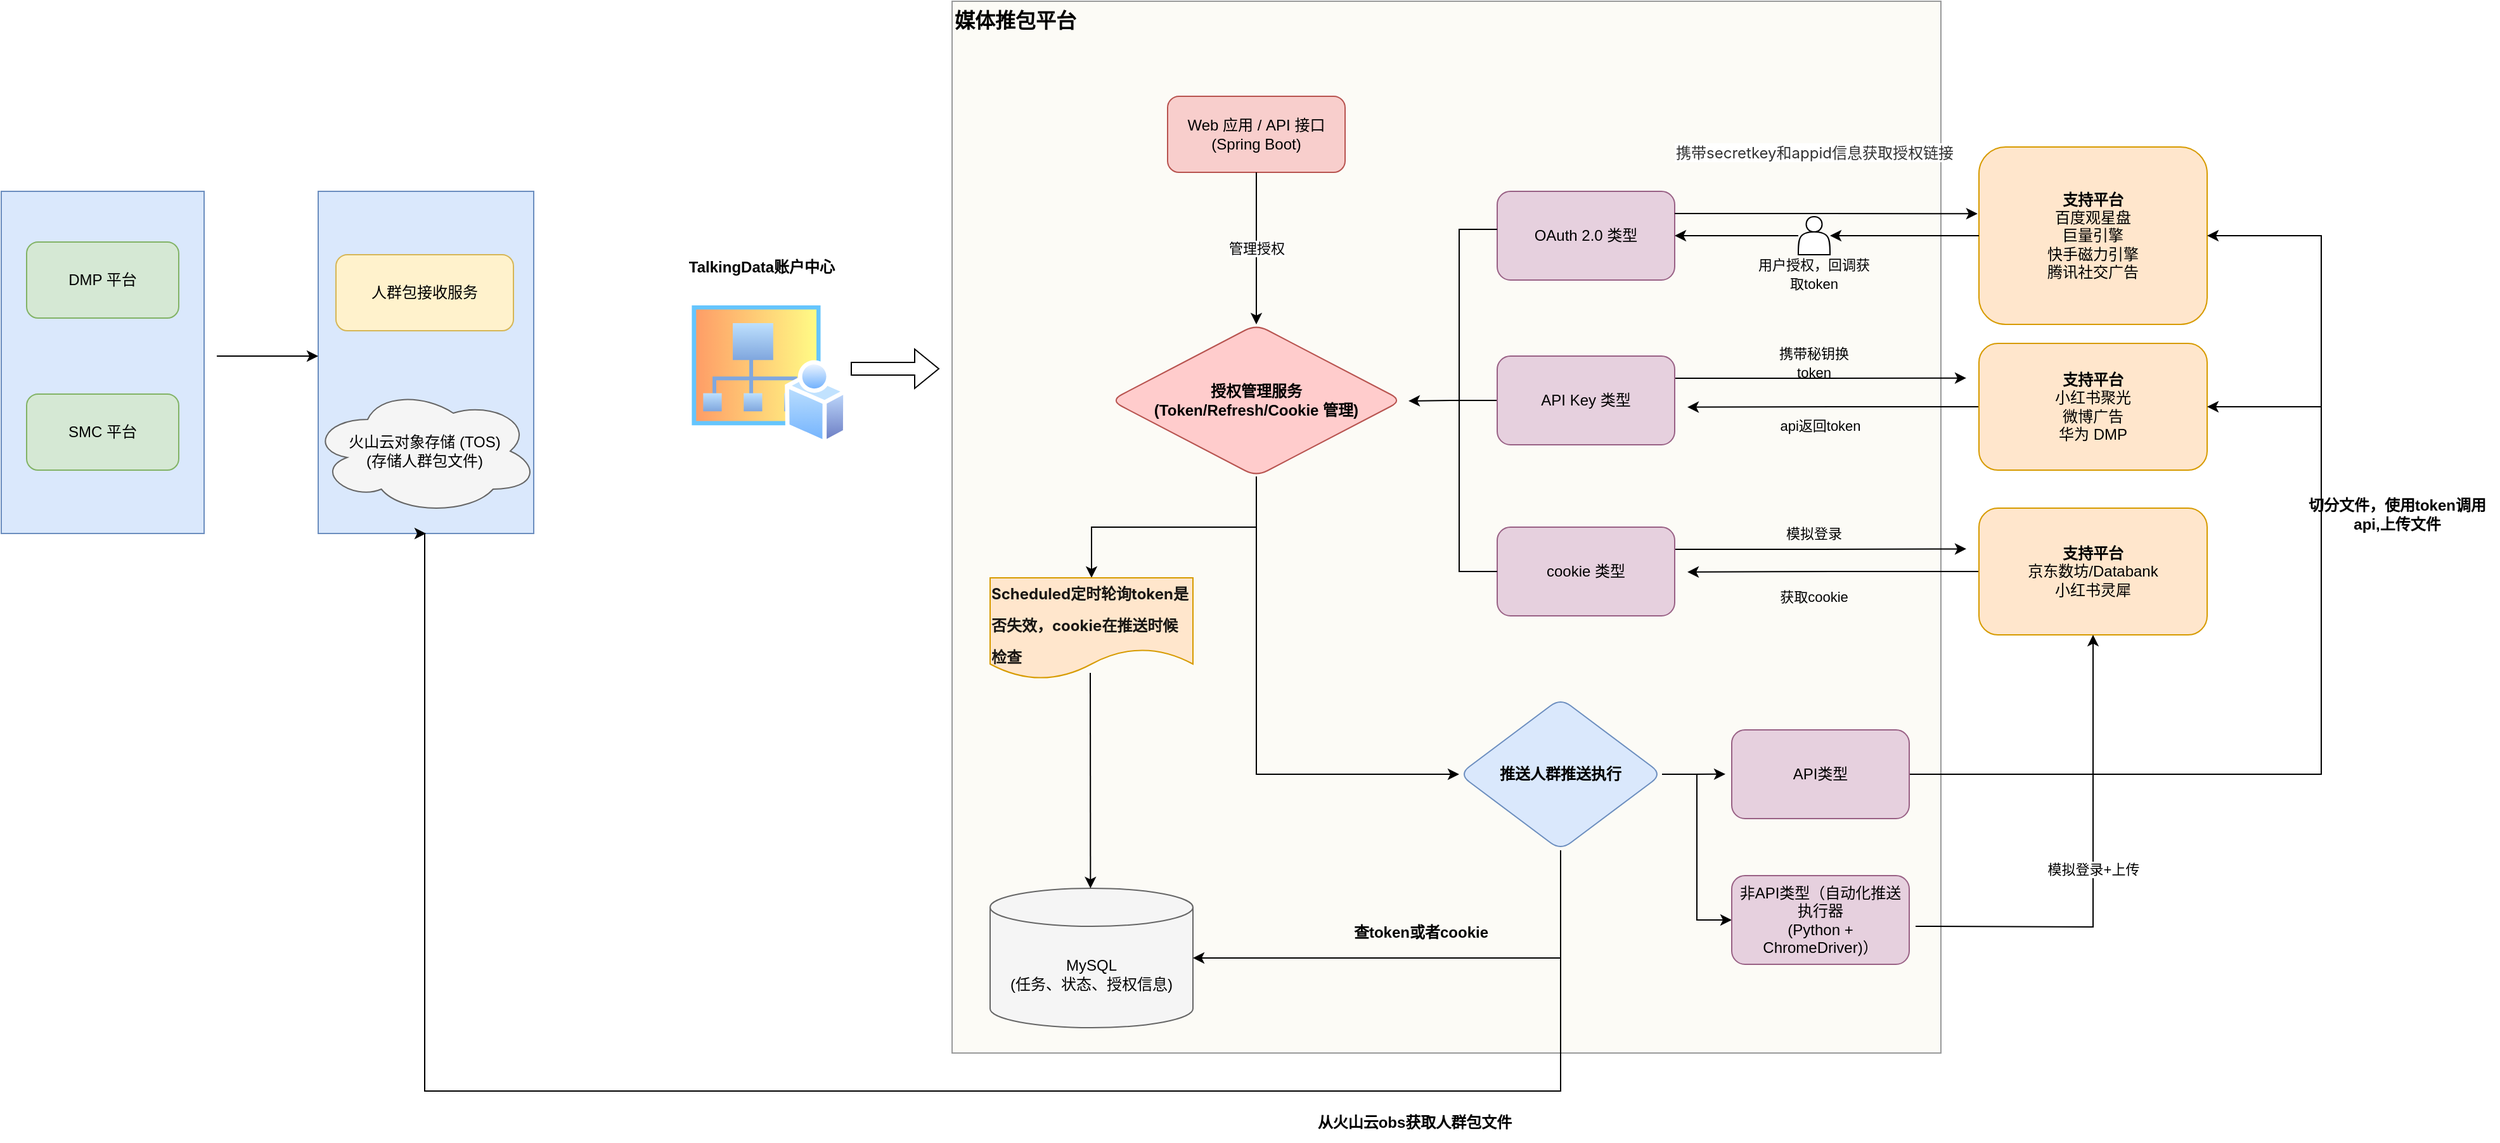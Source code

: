 <mxfile version="27.2.0">
  <diagram name="Media Push Platform Architecture" id="S9Ucao7WEjvw5nLi_nJ7">
    <mxGraphModel dx="2271" dy="1060" grid="1" gridSize="10" guides="1" tooltips="1" connect="1" arrows="1" fold="1" page="1" pageScale="1" pageWidth="827" pageHeight="1169" math="0" shadow="0">
      <root>
        <mxCell id="0" />
        <mxCell id="1" parent="0" />
        <mxCell id="JE-I6MDOpZwc3gtiOpwK-109" value="" style="rounded=0;whiteSpace=wrap;html=1;fillColor=#f9f7ed;strokeColor=#36393d;opacity=50;" parent="1" vertex="1">
          <mxGeometry x="930" y="110" width="780" height="830" as="geometry" />
        </mxCell>
        <mxCell id="JE-I6MDOpZwc3gtiOpwK-65" value="" style="rounded=0;whiteSpace=wrap;html=1;fillColor=#dae8fc;strokeColor=#6c8ebf;" parent="1" vertex="1">
          <mxGeometry x="430" y="260" width="170" height="270" as="geometry" />
        </mxCell>
        <mxCell id="JE-I6MDOpZwc3gtiOpwK-64" value="" style="rounded=0;whiteSpace=wrap;html=1;fillColor=#dae8fc;strokeColor=#6c8ebf;" parent="1" vertex="1">
          <mxGeometry x="180" y="260" width="160" height="270" as="geometry" />
        </mxCell>
        <mxCell id="JE-I6MDOpZwc3gtiOpwK-36" value="DMP 平台" style="rounded=1;whiteSpace=wrap;html=1;fillColor=#d5e8d4;strokeColor=#82b366;" parent="1" vertex="1">
          <mxGeometry x="200" y="300" width="120" height="60" as="geometry" />
        </mxCell>
        <mxCell id="JE-I6MDOpZwc3gtiOpwK-37" value="SMC 平台" style="rounded=1;whiteSpace=wrap;html=1;fillColor=#d5e8d4;strokeColor=#82b366;" parent="1" vertex="1">
          <mxGeometry x="200" y="420" width="120" height="60" as="geometry" />
        </mxCell>
        <mxCell id="JE-I6MDOpZwc3gtiOpwK-38" value="人群包接收服务" style="rounded=1;whiteSpace=wrap;html=1;fillColor=#fff2cc;strokeColor=#d6b656;" parent="1" vertex="1">
          <mxGeometry x="444" y="310" width="140" height="60" as="geometry" />
        </mxCell>
        <mxCell id="JE-I6MDOpZwc3gtiOpwK-39" value="火山云对象存储 (TOS)&lt;br&gt;(存储人群包文件)" style="shape=cloud;whiteSpace=wrap;html=1;fillColor=#f5f5f5;strokeColor=#666666;" parent="1" vertex="1">
          <mxGeometry x="424" y="415" width="180" height="100" as="geometry" />
        </mxCell>
        <mxCell id="JE-I6MDOpZwc3gtiOpwK-40" value="MySQL&lt;br&gt;(任务、状态、授权信息)" style="shape=cylinder3;whiteSpace=wrap;html=1;boundedLbl=1;backgroundOutline=1;size=15;fillColor=#f5f5f5;strokeColor=#666666;" parent="1" vertex="1">
          <mxGeometry x="960" y="810" width="160" height="110" as="geometry" />
        </mxCell>
        <mxCell id="JE-I6MDOpZwc3gtiOpwK-41" value="Web 应用 / API 接口&lt;br&gt;(Spring Boot)" style="rounded=1;whiteSpace=wrap;html=1;fillColor=#f8cecc;strokeColor=#b85450;" parent="1" vertex="1">
          <mxGeometry x="1100" y="185" width="140" height="60" as="geometry" />
        </mxCell>
        <mxCell id="JE-I6MDOpZwc3gtiOpwK-93" style="edgeStyle=orthogonalEdgeStyle;rounded=0;orthogonalLoop=1;jettySize=auto;html=1;exitX=0.5;exitY=1;exitDx=0;exitDy=0;" parent="1" source="JE-I6MDOpZwc3gtiOpwK-42" target="JE-I6MDOpZwc3gtiOpwK-92" edge="1">
          <mxGeometry relative="1" as="geometry" />
        </mxCell>
        <mxCell id="JE-I6MDOpZwc3gtiOpwK-95" style="edgeStyle=orthogonalEdgeStyle;rounded=0;orthogonalLoop=1;jettySize=auto;html=1;exitX=0.5;exitY=1;exitDx=0;exitDy=0;entryX=0;entryY=0.5;entryDx=0;entryDy=0;" parent="1" source="JE-I6MDOpZwc3gtiOpwK-42" target="JE-I6MDOpZwc3gtiOpwK-43" edge="1">
          <mxGeometry relative="1" as="geometry" />
        </mxCell>
        <mxCell id="JE-I6MDOpZwc3gtiOpwK-42" value="授权管理服务&lt;br&gt;(Token/Refresh/Cookie 管理)" style="rhombus;whiteSpace=wrap;html=1;rounded=1;fillColor=#ffcccc;strokeColor=#b85450;fontStyle=1" parent="1" vertex="1">
          <mxGeometry x="1055" y="365" width="230" height="120" as="geometry" />
        </mxCell>
        <mxCell id="JE-I6MDOpZwc3gtiOpwK-98" style="edgeStyle=orthogonalEdgeStyle;rounded=0;orthogonalLoop=1;jettySize=auto;html=1;exitX=0.5;exitY=1;exitDx=0;exitDy=0;entryX=0.5;entryY=1;entryDx=0;entryDy=0;" parent="1" source="JE-I6MDOpZwc3gtiOpwK-43" target="JE-I6MDOpZwc3gtiOpwK-65" edge="1">
          <mxGeometry relative="1" as="geometry">
            <Array as="points">
              <mxPoint x="1410" y="970" />
              <mxPoint x="514" y="970" />
              <mxPoint x="514" y="530" />
            </Array>
          </mxGeometry>
        </mxCell>
        <mxCell id="JE-I6MDOpZwc3gtiOpwK-103" style="edgeStyle=orthogonalEdgeStyle;rounded=0;orthogonalLoop=1;jettySize=auto;html=1;exitX=1;exitY=0.5;exitDx=0;exitDy=0;" parent="1" source="JE-I6MDOpZwc3gtiOpwK-43" edge="1">
          <mxGeometry relative="1" as="geometry">
            <mxPoint x="1540" y="719.909" as="targetPoint" />
          </mxGeometry>
        </mxCell>
        <mxCell id="JE-I6MDOpZwc3gtiOpwK-104" style="edgeStyle=orthogonalEdgeStyle;rounded=0;orthogonalLoop=1;jettySize=auto;html=1;exitX=1;exitY=0.5;exitDx=0;exitDy=0;entryX=0;entryY=0.5;entryDx=0;entryDy=0;" parent="1" source="JE-I6MDOpZwc3gtiOpwK-43" target="JE-I6MDOpZwc3gtiOpwK-102" edge="1">
          <mxGeometry relative="1" as="geometry" />
        </mxCell>
        <mxCell id="JE-I6MDOpZwc3gtiOpwK-43" value="推送人群推送执行" style="rhombus;whiteSpace=wrap;html=1;rounded=1;fillColor=#dae8fc;strokeColor=#6c8ebf;fontStyle=1" parent="1" vertex="1">
          <mxGeometry x="1330" y="660" width="160" height="120" as="geometry" />
        </mxCell>
        <mxCell id="JE-I6MDOpZwc3gtiOpwK-44" value="OAuth 2.0 类型" style="rounded=1;whiteSpace=wrap;html=1;fillColor=#e6d0de;strokeColor=#996185;" parent="1" vertex="1">
          <mxGeometry x="1360" y="260" width="140" height="70" as="geometry" />
        </mxCell>
        <mxCell id="JE-I6MDOpZwc3gtiOpwK-76" style="edgeStyle=orthogonalEdgeStyle;rounded=0;orthogonalLoop=1;jettySize=auto;html=1;exitX=0;exitY=0.5;exitDx=0;exitDy=0;entryX=1;entryY=0.5;entryDx=0;entryDy=0;" parent="1" source="vaptz6JtjiWdpmpJzr-P-2" target="JE-I6MDOpZwc3gtiOpwK-44" edge="1">
          <mxGeometry relative="1" as="geometry" />
        </mxCell>
        <mxCell id="JE-I6MDOpZwc3gtiOpwK-45" value="&lt;b&gt;支持平台&lt;/b&gt;&lt;br&gt;百度观星盘&lt;br&gt;巨量引擎&lt;br&gt;快手磁力引擎&lt;br&gt;腾讯社交广告" style="rounded=1;whiteSpace=wrap;html=1;align=center;verticalAlign=middle;fillColor=#ffe6cc;strokeColor=#d79b00;" parent="1" vertex="1">
          <mxGeometry x="1740" y="225" width="180" height="140" as="geometry" />
        </mxCell>
        <mxCell id="JE-I6MDOpZwc3gtiOpwK-79" style="edgeStyle=orthogonalEdgeStyle;rounded=0;orthogonalLoop=1;jettySize=auto;html=1;exitX=1;exitY=0.25;exitDx=0;exitDy=0;" parent="1" source="JE-I6MDOpZwc3gtiOpwK-46" edge="1">
          <mxGeometry relative="1" as="geometry">
            <mxPoint x="1730" y="407.353" as="targetPoint" />
          </mxGeometry>
        </mxCell>
        <mxCell id="JE-I6MDOpZwc3gtiOpwK-89" style="edgeStyle=orthogonalEdgeStyle;rounded=0;orthogonalLoop=1;jettySize=auto;html=1;exitX=0;exitY=0.5;exitDx=0;exitDy=0;" parent="1" source="JE-I6MDOpZwc3gtiOpwK-46" edge="1">
          <mxGeometry relative="1" as="geometry">
            <mxPoint x="1290" y="425.429" as="targetPoint" />
          </mxGeometry>
        </mxCell>
        <mxCell id="JE-I6MDOpZwc3gtiOpwK-46" value="API Key 类型" style="rounded=1;whiteSpace=wrap;html=1;fillColor=#e6d0de;strokeColor=#996185;" parent="1" vertex="1">
          <mxGeometry x="1360" y="390" width="140" height="70" as="geometry" />
        </mxCell>
        <mxCell id="JE-I6MDOpZwc3gtiOpwK-81" style="edgeStyle=orthogonalEdgeStyle;rounded=0;orthogonalLoop=1;jettySize=auto;html=1;exitX=0;exitY=0.5;exitDx=0;exitDy=0;" parent="1" source="JE-I6MDOpZwc3gtiOpwK-47" edge="1">
          <mxGeometry relative="1" as="geometry">
            <mxPoint x="1510" y="430.294" as="targetPoint" />
          </mxGeometry>
        </mxCell>
        <mxCell id="JE-I6MDOpZwc3gtiOpwK-47" value="&lt;b&gt;支持平台&lt;/b&gt;&lt;br&gt;小红书聚光&lt;br&gt;微博广告&lt;br&gt;华为 DMP" style="rounded=1;whiteSpace=wrap;html=1;align=center;verticalAlign=middle;fillColor=#ffe6cc;strokeColor=#d79b00;" parent="1" vertex="1">
          <mxGeometry x="1740" y="380" width="180" height="100" as="geometry" />
        </mxCell>
        <mxCell id="JE-I6MDOpZwc3gtiOpwK-85" style="edgeStyle=orthogonalEdgeStyle;rounded=0;orthogonalLoop=1;jettySize=auto;html=1;exitX=0;exitY=0.5;exitDx=0;exitDy=0;" parent="1" source="JE-I6MDOpZwc3gtiOpwK-49" edge="1">
          <mxGeometry relative="1" as="geometry">
            <mxPoint x="1510" y="560.435" as="targetPoint" />
          </mxGeometry>
        </mxCell>
        <mxCell id="JE-I6MDOpZwc3gtiOpwK-49" value="&lt;b&gt;支持平台&lt;/b&gt;&lt;br&gt;京东数坊/Databank&lt;br&gt;小红书灵犀" style="rounded=1;whiteSpace=wrap;html=1;align=center;verticalAlign=middle;fillColor=#ffe6cc;strokeColor=#d79b00;" parent="1" vertex="1">
          <mxGeometry x="1740" y="510" width="180" height="100" as="geometry" />
        </mxCell>
        <mxCell id="JE-I6MDOpZwc3gtiOpwK-54" value="管理授权" style="edgeStyle=orthogonalEdgeStyle;rounded=0;orthogonalLoop=1;jettySize=auto;html=1;" parent="1" source="JE-I6MDOpZwc3gtiOpwK-41" target="JE-I6MDOpZwc3gtiOpwK-42" edge="1">
          <mxGeometry relative="1" as="geometry" />
        </mxCell>
        <mxCell id="JE-I6MDOpZwc3gtiOpwK-63" value="模拟登录+上传" style="edgeStyle=orthogonalEdgeStyle;rounded=0;orthogonalLoop=1;jettySize=auto;html=1;" parent="1" target="JE-I6MDOpZwc3gtiOpwK-49" edge="1">
          <mxGeometry relative="1" as="geometry">
            <mxPoint x="1690" y="840" as="sourcePoint" />
          </mxGeometry>
        </mxCell>
        <mxCell id="JE-I6MDOpZwc3gtiOpwK-68" value="" style="endArrow=classic;html=1;rounded=0;" parent="1" edge="1">
          <mxGeometry width="50" height="50" relative="1" as="geometry">
            <mxPoint x="350" y="390" as="sourcePoint" />
            <mxPoint x="430" y="390" as="targetPoint" />
          </mxGeometry>
        </mxCell>
        <mxCell id="JE-I6MDOpZwc3gtiOpwK-71" value="" style="image;aspect=fixed;perimeter=ellipsePerimeter;html=1;align=center;shadow=0;dashed=0;spacingTop=3;image=img/lib/active_directory/my_sites.svg;opacity=60;" parent="1" vertex="1">
          <mxGeometry x="720" y="345" width="127.78" height="115" as="geometry" />
        </mxCell>
        <mxCell id="JE-I6MDOpZwc3gtiOpwK-72" value="&lt;b&gt;TalkingData账户中心&lt;/b&gt;" style="text;html=1;align=center;verticalAlign=middle;whiteSpace=wrap;rounded=0;" parent="1" vertex="1">
          <mxGeometry x="720" y="305" width="120" height="30" as="geometry" />
        </mxCell>
        <mxCell id="JE-I6MDOpZwc3gtiOpwK-83" style="edgeStyle=orthogonalEdgeStyle;rounded=0;orthogonalLoop=1;jettySize=auto;html=1;exitX=1;exitY=0.25;exitDx=0;exitDy=0;" parent="1" source="JE-I6MDOpZwc3gtiOpwK-73" edge="1">
          <mxGeometry relative="1" as="geometry">
            <mxPoint x="1730" y="542.174" as="targetPoint" />
          </mxGeometry>
        </mxCell>
        <mxCell id="JE-I6MDOpZwc3gtiOpwK-73" value="cookie 类型" style="rounded=1;whiteSpace=wrap;html=1;fillColor=#e6d0de;strokeColor=#996185;" parent="1" vertex="1">
          <mxGeometry x="1360" y="525" width="140" height="70" as="geometry" />
        </mxCell>
        <mxCell id="JE-I6MDOpZwc3gtiOpwK-74" style="edgeStyle=orthogonalEdgeStyle;rounded=0;orthogonalLoop=1;jettySize=auto;html=1;exitX=1;exitY=0.25;exitDx=0;exitDy=0;entryX=-0.006;entryY=0.376;entryDx=0;entryDy=0;entryPerimeter=0;" parent="1" source="JE-I6MDOpZwc3gtiOpwK-44" target="JE-I6MDOpZwc3gtiOpwK-45" edge="1">
          <mxGeometry relative="1" as="geometry" />
        </mxCell>
        <mxCell id="JE-I6MDOpZwc3gtiOpwK-75" value="&lt;span style=&quot;box-sizing: border-box; padding: 0px 1px; color: rgb(51, 51, 51); font-family: -apple-system, &amp;quot;system-ui&amp;quot;, &amp;quot;Segoe UI&amp;quot;, Roboto, &amp;quot;Helvetica Neue&amp;quot;, Arial, &amp;quot;Noto Sans&amp;quot;, sans-serif, &amp;quot;Apple Color Emoji&amp;quot;, &amp;quot;Segoe UI Emoji&amp;quot;, &amp;quot;Segoe UI Symbol&amp;quot;, &amp;quot;Noto Color Emoji&amp;quot;; text-align: start; text-wrap-mode: wrap; background-color: rgb(255, 255, 255);&quot;&gt;&lt;font&gt;携带secretkey和appid信息获取授权链接&lt;/font&gt;&lt;/span&gt;" style="text;html=1;align=center;verticalAlign=middle;resizable=0;points=[];autosize=1;strokeColor=none;fillColor=none;" parent="1" vertex="1">
          <mxGeometry x="1490" y="215" width="240" height="30" as="geometry" />
        </mxCell>
        <mxCell id="JE-I6MDOpZwc3gtiOpwK-77" value="&lt;font style=&quot;font-size: 11px;&quot;&gt;用户授权，回调获取token&lt;/font&gt;" style="text;html=1;align=center;verticalAlign=middle;whiteSpace=wrap;rounded=0;" parent="1" vertex="1">
          <mxGeometry x="1560" y="310" width="100" height="30" as="geometry" />
        </mxCell>
        <mxCell id="JE-I6MDOpZwc3gtiOpwK-80" value="&lt;font style=&quot;font-size: 11px;&quot;&gt;携带秘钥换token&lt;/font&gt;" style="text;html=1;align=center;verticalAlign=middle;whiteSpace=wrap;rounded=0;" parent="1" vertex="1">
          <mxGeometry x="1580" y="380" width="60" height="30" as="geometry" />
        </mxCell>
        <mxCell id="JE-I6MDOpZwc3gtiOpwK-82" value="&lt;font style=&quot;font-size: 11px;&quot;&gt;api返回token&lt;/font&gt;" style="text;html=1;align=center;verticalAlign=middle;whiteSpace=wrap;rounded=0;" parent="1" vertex="1">
          <mxGeometry x="1575" y="430" width="80" height="30" as="geometry" />
        </mxCell>
        <mxCell id="JE-I6MDOpZwc3gtiOpwK-84" value="&lt;font style=&quot;font-size: 11px;&quot;&gt;模拟登录&lt;/font&gt;" style="text;html=1;align=center;verticalAlign=middle;whiteSpace=wrap;rounded=0;" parent="1" vertex="1">
          <mxGeometry x="1580" y="515" width="60" height="30" as="geometry" />
        </mxCell>
        <mxCell id="JE-I6MDOpZwc3gtiOpwK-86" value="&lt;font style=&quot;font-size: 11px;&quot;&gt;获取cookie&lt;/font&gt;" style="text;html=1;align=center;verticalAlign=middle;whiteSpace=wrap;rounded=0;" parent="1" vertex="1">
          <mxGeometry x="1565" y="565" width="90" height="30" as="geometry" />
        </mxCell>
        <mxCell id="JE-I6MDOpZwc3gtiOpwK-91" value="" style="endArrow=none;html=1;rounded=0;exitX=0;exitY=0.5;exitDx=0;exitDy=0;" parent="1" source="JE-I6MDOpZwc3gtiOpwK-73" edge="1">
          <mxGeometry width="50" height="50" relative="1" as="geometry">
            <mxPoint x="1330" y="570" as="sourcePoint" />
            <mxPoint x="1360" y="290" as="targetPoint" />
            <Array as="points">
              <mxPoint x="1330" y="560" />
              <mxPoint x="1330" y="290" />
            </Array>
          </mxGeometry>
        </mxCell>
        <mxCell id="JE-I6MDOpZwc3gtiOpwK-92" value="&lt;h3 style=&quot;margin: 1.5rem 0px 0.5rem; padding: 0px; border: 0px; line-height: 1.5; vertical-align: baseline; color: rgba(0, 0, 0, 0.9); caret-color: rgba(0, 0, 0, 0.9); text-align: start;&quot;&gt;&lt;span style=&quot;margin: 0px; padding: 0px; border: 0px; font-style: inherit; font-variant: inherit; line-height: inherit; font-size-adjust: inherit; font-kerning: inherit; font-feature-settings: inherit; font-optical-sizing: inherit; font-variation-settings: inherit; font-family: -apple-system, BlinkMacSystemFont, &amp;quot;Segoe UI&amp;quot;, &amp;quot;PingFang SC&amp;quot;, &amp;quot;Microsoft YaHei&amp;quot;; vertical-align: baseline;&quot;&gt;&lt;code style=&quot;font-family: -apple-system, BlinkMacSystemFont, &amp;quot;Segoe UI&amp;quot;, &amp;quot;PingFang SC&amp;quot;, &amp;quot;Microsoft YaHei&amp;quot;; margin: 0px; padding: 0px; border: 0px; font-style: inherit; font-variant: inherit; line-height: 1.8; font-size-adjust: inherit; font-kerning: inherit; font-feature-settings: inherit; font-optical-sizing: inherit; font-variation-settings: inherit; vertical-align: baseline; white-space-collapse: break-spaces; word-break: break-word;&quot; class=&quot;hyc-common-markdown__code__inline&quot;&gt;&lt;font style=&quot;font-size: 12px;&quot;&gt;Scheduled定时轮询token是否失效，cookie在推送时候检查&lt;/font&gt;&lt;/code&gt;&lt;/span&gt;&lt;/h3&gt;" style="shape=document;whiteSpace=wrap;html=1;boundedLbl=1;fillColor=#ffe6cc;strokeColor=#d79b00;" parent="1" vertex="1">
          <mxGeometry x="960" y="565" width="160" height="80" as="geometry" />
        </mxCell>
        <mxCell id="JE-I6MDOpZwc3gtiOpwK-94" value="" style="endArrow=classic;html=1;rounded=0;" parent="1" edge="1">
          <mxGeometry width="50" height="50" relative="1" as="geometry">
            <mxPoint x="1039" y="640" as="sourcePoint" />
            <mxPoint x="1039.17" y="810" as="targetPoint" />
          </mxGeometry>
        </mxCell>
        <mxCell id="JE-I6MDOpZwc3gtiOpwK-96" style="edgeStyle=orthogonalEdgeStyle;rounded=0;orthogonalLoop=1;jettySize=auto;html=1;exitX=0.5;exitY=1;exitDx=0;exitDy=0;entryX=1;entryY=0.5;entryDx=0;entryDy=0;entryPerimeter=0;" parent="1" source="JE-I6MDOpZwc3gtiOpwK-43" target="JE-I6MDOpZwc3gtiOpwK-40" edge="1">
          <mxGeometry relative="1" as="geometry" />
        </mxCell>
        <mxCell id="JE-I6MDOpZwc3gtiOpwK-97" value="&lt;b&gt;查token或者cookie&lt;/b&gt;" style="text;html=1;align=center;verticalAlign=middle;whiteSpace=wrap;rounded=0;" parent="1" vertex="1">
          <mxGeometry x="1240" y="830" width="120" height="30" as="geometry" />
        </mxCell>
        <mxCell id="JE-I6MDOpZwc3gtiOpwK-99" value="&lt;b&gt;从火山云obs获取人群包文件&lt;/b&gt;" style="text;html=1;align=center;verticalAlign=middle;whiteSpace=wrap;rounded=0;" parent="1" vertex="1">
          <mxGeometry x="1210" y="980" width="170" height="30" as="geometry" />
        </mxCell>
        <mxCell id="JE-I6MDOpZwc3gtiOpwK-106" style="edgeStyle=orthogonalEdgeStyle;rounded=0;orthogonalLoop=1;jettySize=auto;html=1;exitX=1;exitY=0.5;exitDx=0;exitDy=0;entryX=1;entryY=0.5;entryDx=0;entryDy=0;" parent="1" source="JE-I6MDOpZwc3gtiOpwK-101" target="JE-I6MDOpZwc3gtiOpwK-45" edge="1">
          <mxGeometry relative="1" as="geometry">
            <Array as="points">
              <mxPoint x="2010" y="720" />
              <mxPoint x="2010" y="295" />
            </Array>
          </mxGeometry>
        </mxCell>
        <mxCell id="JE-I6MDOpZwc3gtiOpwK-107" style="edgeStyle=orthogonalEdgeStyle;rounded=0;orthogonalLoop=1;jettySize=auto;html=1;exitX=1;exitY=0.5;exitDx=0;exitDy=0;entryX=1;entryY=0.5;entryDx=0;entryDy=0;" parent="1" source="JE-I6MDOpZwc3gtiOpwK-101" target="JE-I6MDOpZwc3gtiOpwK-47" edge="1">
          <mxGeometry relative="1" as="geometry">
            <Array as="points">
              <mxPoint x="2010" y="720" />
              <mxPoint x="2010" y="430" />
            </Array>
          </mxGeometry>
        </mxCell>
        <mxCell id="JE-I6MDOpZwc3gtiOpwK-101" value="API类型" style="rounded=1;whiteSpace=wrap;html=1;fillColor=#e6d0de;strokeColor=#996185;" parent="1" vertex="1">
          <mxGeometry x="1545" y="685" width="140" height="70" as="geometry" />
        </mxCell>
        <mxCell id="JE-I6MDOpZwc3gtiOpwK-102" value="非API类型（自动化推送执行器&lt;br&gt;(Python + ChromeDriver)）" style="rounded=1;whiteSpace=wrap;html=1;fillColor=#e6d0de;strokeColor=#996185;" parent="1" vertex="1">
          <mxGeometry x="1545" y="800" width="140" height="70" as="geometry" />
        </mxCell>
        <mxCell id="JE-I6MDOpZwc3gtiOpwK-108" value="&lt;b&gt;切分文件，使用token调用api,上传文件&lt;/b&gt;" style="text;html=1;align=center;verticalAlign=middle;whiteSpace=wrap;rounded=0;" parent="1" vertex="1">
          <mxGeometry x="1990" y="500" width="160" height="30" as="geometry" />
        </mxCell>
        <mxCell id="JE-I6MDOpZwc3gtiOpwK-112" value="" style="shape=flexArrow;endArrow=classic;html=1;rounded=0;" parent="1" edge="1">
          <mxGeometry width="50" height="50" relative="1" as="geometry">
            <mxPoint x="850" y="400" as="sourcePoint" />
            <mxPoint x="920" y="400" as="targetPoint" />
          </mxGeometry>
        </mxCell>
        <mxCell id="vaptz6JtjiWdpmpJzr-P-1" value="&lt;font style=&quot;font-size: 16px;&quot;&gt;&lt;b style=&quot;&quot;&gt;媒体推包平台&lt;/b&gt;&lt;/font&gt;" style="text;html=1;align=center;verticalAlign=middle;whiteSpace=wrap;rounded=0;" vertex="1" parent="1">
          <mxGeometry x="930" y="110" width="100" height="30" as="geometry" />
        </mxCell>
        <mxCell id="vaptz6JtjiWdpmpJzr-P-3" value="" style="edgeStyle=orthogonalEdgeStyle;rounded=0;orthogonalLoop=1;jettySize=auto;html=1;exitX=0;exitY=0.5;exitDx=0;exitDy=0;entryX=1;entryY=0.5;entryDx=0;entryDy=0;" edge="1" parent="1" source="JE-I6MDOpZwc3gtiOpwK-45" target="vaptz6JtjiWdpmpJzr-P-2">
          <mxGeometry relative="1" as="geometry">
            <mxPoint x="1740" y="295" as="sourcePoint" />
            <mxPoint x="1500" y="295" as="targetPoint" />
          </mxGeometry>
        </mxCell>
        <mxCell id="vaptz6JtjiWdpmpJzr-P-2" value="" style="shape=actor;whiteSpace=wrap;html=1;" vertex="1" parent="1">
          <mxGeometry x="1597.5" y="280" width="25" height="30" as="geometry" />
        </mxCell>
      </root>
    </mxGraphModel>
  </diagram>
</mxfile>
